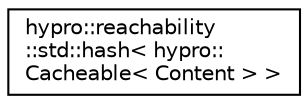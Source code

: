 digraph "Graphical Class Hierarchy"
{
  edge [fontname="Helvetica",fontsize="10",labelfontname="Helvetica",labelfontsize="10"];
  node [fontname="Helvetica",fontsize="10",shape=record];
  rankdir="LR";
  Node1 [label="hypro::reachability\l::std::hash\< hypro::\lCacheable\< Content \> \>",height=0.2,width=0.4,color="black", fillcolor="white", style="filled",URL="$structhypro_1_1reachability_1_1std_1_1hash_3_01hypro_1_1Cacheable_3_01Content_01_4_01_4.html"];
}
